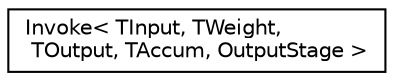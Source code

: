 digraph "Graphical Class Hierarchy"
{
 // LATEX_PDF_SIZE
  edge [fontname="Helvetica",fontsize="10",labelfontname="Helvetica",labelfontsize="10"];
  node [fontname="Helvetica",fontsize="10",shape=record];
  rankdir="LR";
  Node0 [label="Invoke\< TInput, TWeight,\l TOutput, TAccum, OutputStage \>",height=0.2,width=0.4,color="black", fillcolor="white", style="filled",URL="$structarm__conv_1_1depthwise_1_1depthwise__depthfirst_1_1_invoke.xhtml",tooltip=" "];
}
